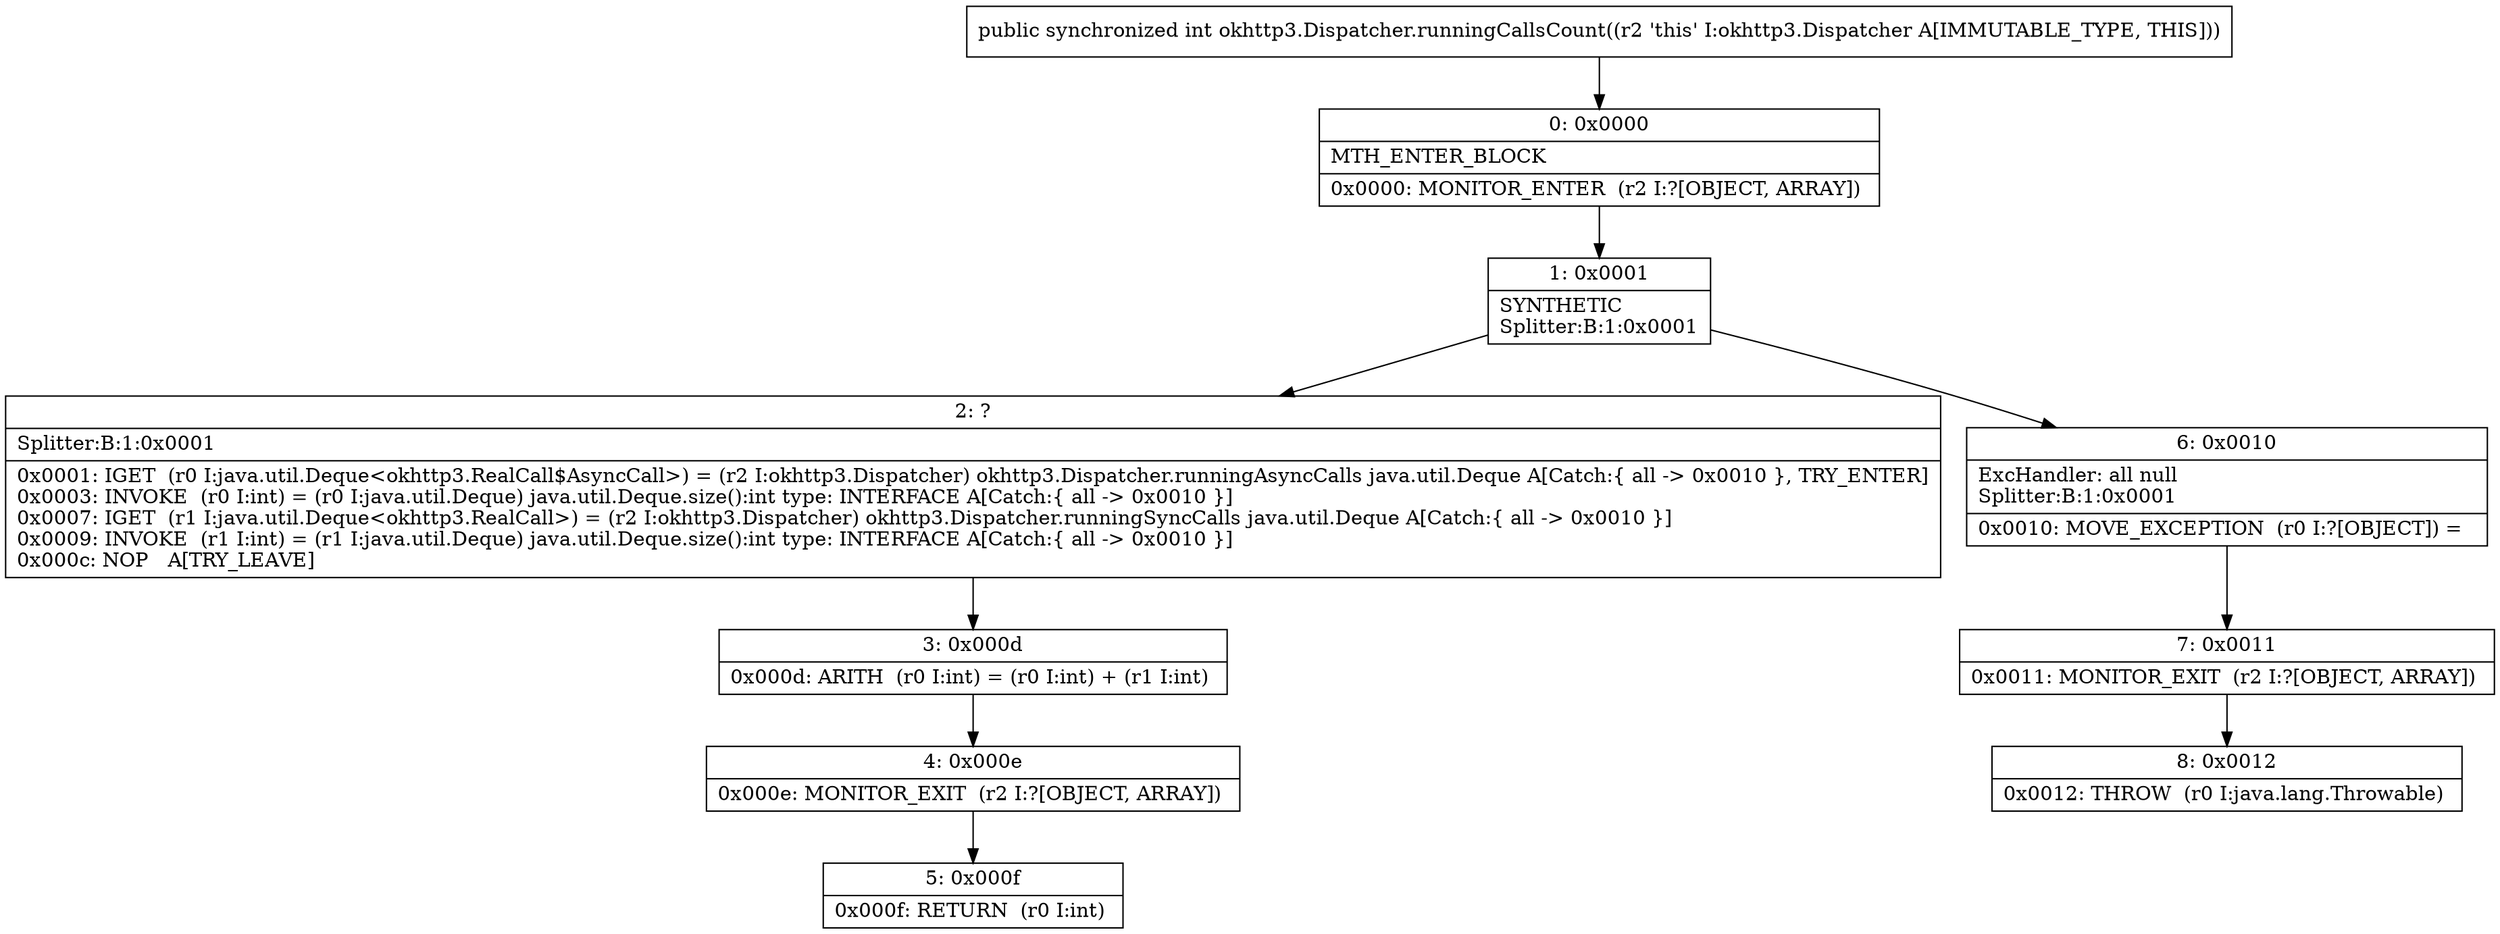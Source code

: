 digraph "CFG forokhttp3.Dispatcher.runningCallsCount()I" {
Node_0 [shape=record,label="{0\:\ 0x0000|MTH_ENTER_BLOCK\l|0x0000: MONITOR_ENTER  (r2 I:?[OBJECT, ARRAY]) \l}"];
Node_1 [shape=record,label="{1\:\ 0x0001|SYNTHETIC\lSplitter:B:1:0x0001\l}"];
Node_2 [shape=record,label="{2\:\ ?|Splitter:B:1:0x0001\l|0x0001: IGET  (r0 I:java.util.Deque\<okhttp3.RealCall$AsyncCall\>) = (r2 I:okhttp3.Dispatcher) okhttp3.Dispatcher.runningAsyncCalls java.util.Deque A[Catch:\{ all \-\> 0x0010 \}, TRY_ENTER]\l0x0003: INVOKE  (r0 I:int) = (r0 I:java.util.Deque) java.util.Deque.size():int type: INTERFACE A[Catch:\{ all \-\> 0x0010 \}]\l0x0007: IGET  (r1 I:java.util.Deque\<okhttp3.RealCall\>) = (r2 I:okhttp3.Dispatcher) okhttp3.Dispatcher.runningSyncCalls java.util.Deque A[Catch:\{ all \-\> 0x0010 \}]\l0x0009: INVOKE  (r1 I:int) = (r1 I:java.util.Deque) java.util.Deque.size():int type: INTERFACE A[Catch:\{ all \-\> 0x0010 \}]\l0x000c: NOP   A[TRY_LEAVE]\l}"];
Node_3 [shape=record,label="{3\:\ 0x000d|0x000d: ARITH  (r0 I:int) = (r0 I:int) + (r1 I:int) \l}"];
Node_4 [shape=record,label="{4\:\ 0x000e|0x000e: MONITOR_EXIT  (r2 I:?[OBJECT, ARRAY]) \l}"];
Node_5 [shape=record,label="{5\:\ 0x000f|0x000f: RETURN  (r0 I:int) \l}"];
Node_6 [shape=record,label="{6\:\ 0x0010|ExcHandler: all null\lSplitter:B:1:0x0001\l|0x0010: MOVE_EXCEPTION  (r0 I:?[OBJECT]) =  \l}"];
Node_7 [shape=record,label="{7\:\ 0x0011|0x0011: MONITOR_EXIT  (r2 I:?[OBJECT, ARRAY]) \l}"];
Node_8 [shape=record,label="{8\:\ 0x0012|0x0012: THROW  (r0 I:java.lang.Throwable) \l}"];
MethodNode[shape=record,label="{public synchronized int okhttp3.Dispatcher.runningCallsCount((r2 'this' I:okhttp3.Dispatcher A[IMMUTABLE_TYPE, THIS])) }"];
MethodNode -> Node_0;
Node_0 -> Node_1;
Node_1 -> Node_2;
Node_1 -> Node_6;
Node_2 -> Node_3;
Node_3 -> Node_4;
Node_4 -> Node_5;
Node_6 -> Node_7;
Node_7 -> Node_8;
}

